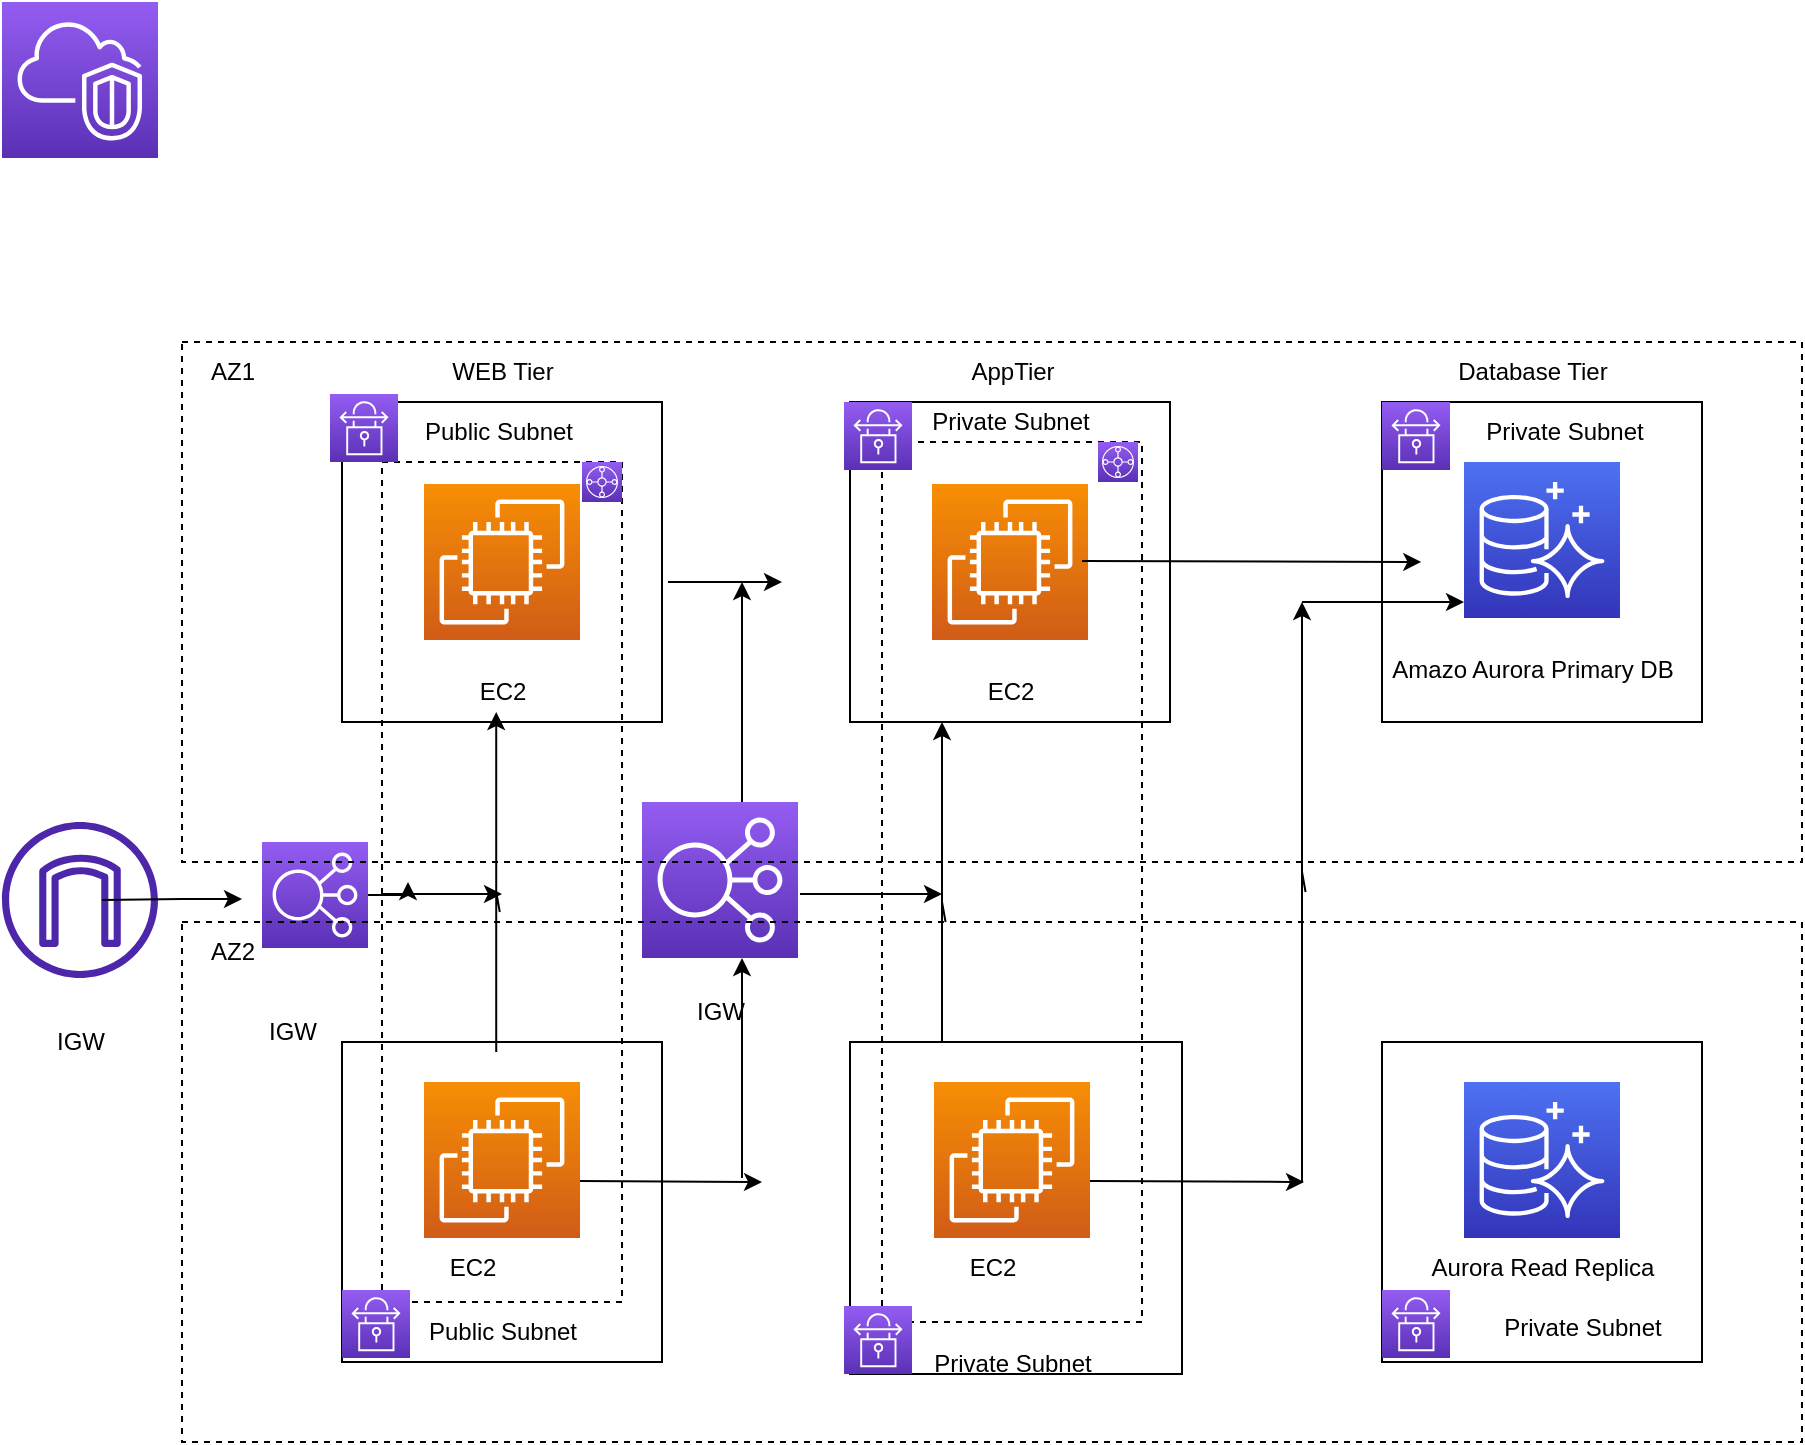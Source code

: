 <mxfile version="20.2.2" type="github">
  <diagram id="Ht1M8jgEwFfnCIfOTk4-" name="Page-1">
    <mxGraphModel dx="1865" dy="571" grid="1" gridSize="10" guides="1" tooltips="1" connect="1" arrows="1" fold="1" page="1" pageScale="1" pageWidth="827" pageHeight="1169" math="0" shadow="0">
      <root>
        <mxCell id="0" />
        <mxCell id="1" parent="0" />
        <mxCell id="QHP9NFOKvKiuDoM9Aw2J-1" value="" style="whiteSpace=wrap;html=1;aspect=fixed;fillColor=none;" vertex="1" parent="1">
          <mxGeometry x="80" y="560" width="160" height="160" as="geometry" />
        </mxCell>
        <mxCell id="QHP9NFOKvKiuDoM9Aw2J-2" value="" style="whiteSpace=wrap;html=1;aspect=fixed;fillColor=none;" vertex="1" parent="1">
          <mxGeometry x="80" y="880" width="160" height="160" as="geometry" />
        </mxCell>
        <mxCell id="QHP9NFOKvKiuDoM9Aw2J-3" value="" style="whiteSpace=wrap;html=1;aspect=fixed;fillColor=none;" vertex="1" parent="1">
          <mxGeometry x="334" y="560" width="160" height="160" as="geometry" />
        </mxCell>
        <mxCell id="QHP9NFOKvKiuDoM9Aw2J-4" value="" style="whiteSpace=wrap;html=1;aspect=fixed;fillColor=none;" vertex="1" parent="1">
          <mxGeometry x="334" y="880" width="166" height="166" as="geometry" />
        </mxCell>
        <mxCell id="QHP9NFOKvKiuDoM9Aw2J-5" value="" style="whiteSpace=wrap;html=1;aspect=fixed;fillColor=none;" vertex="1" parent="1">
          <mxGeometry x="600" y="560" width="160" height="160" as="geometry" />
        </mxCell>
        <mxCell id="QHP9NFOKvKiuDoM9Aw2J-6" value="" style="whiteSpace=wrap;html=1;aspect=fixed;fillColor=none;" vertex="1" parent="1">
          <mxGeometry x="600" y="880" width="160" height="160" as="geometry" />
        </mxCell>
        <mxCell id="QHP9NFOKvKiuDoM9Aw2J-7" value="" style="rounded=0;whiteSpace=wrap;html=1;fillColor=none;dashed=1;" vertex="1" parent="1">
          <mxGeometry x="100" y="590" width="120" height="420" as="geometry" />
        </mxCell>
        <mxCell id="QHP9NFOKvKiuDoM9Aw2J-8" value="" style="rounded=0;whiteSpace=wrap;html=1;fillColor=none;dashed=1;" vertex="1" parent="1">
          <mxGeometry x="350" y="580" width="130" height="440" as="geometry" />
        </mxCell>
        <mxCell id="QHP9NFOKvKiuDoM9Aw2J-9" value="" style="sketch=0;outlineConnect=0;fontColor=#232F3E;gradientColor=none;fillColor=#4D27AA;strokeColor=none;dashed=0;verticalLabelPosition=bottom;verticalAlign=top;align=center;html=1;fontSize=12;fontStyle=0;aspect=fixed;pointerEvents=1;shape=mxgraph.aws4.internet_gateway;" vertex="1" parent="1">
          <mxGeometry x="-90" y="770" width="78" height="78" as="geometry" />
        </mxCell>
        <mxCell id="QHP9NFOKvKiuDoM9Aw2J-13" value="" style="sketch=0;points=[[0,0,0],[0.25,0,0],[0.5,0,0],[0.75,0,0],[1,0,0],[0,1,0],[0.25,1,0],[0.5,1,0],[0.75,1,0],[1,1,0],[0,0.25,0],[0,0.5,0],[0,0.75,0],[1,0.25,0],[1,0.5,0],[1,0.75,0]];outlineConnect=0;fontColor=#232F3E;gradientColor=#945DF2;gradientDirection=north;fillColor=#5A30B5;strokeColor=#ffffff;dashed=0;verticalLabelPosition=bottom;verticalAlign=top;align=center;html=1;fontSize=12;fontStyle=0;aspect=fixed;shape=mxgraph.aws4.resourceIcon;resIcon=mxgraph.aws4.elastic_load_balancing;" vertex="1" parent="1">
          <mxGeometry x="230" y="760" width="78" height="78" as="geometry" />
        </mxCell>
        <mxCell id="QHP9NFOKvKiuDoM9Aw2J-25" style="edgeStyle=orthogonalEdgeStyle;rounded=0;orthogonalLoop=1;jettySize=auto;html=1;exitX=1;exitY=0.5;exitDx=0;exitDy=0;exitPerimeter=0;" edge="1" parent="1" source="QHP9NFOKvKiuDoM9Aw2J-14" target="QHP9NFOKvKiuDoM9Aw2J-7">
          <mxGeometry relative="1" as="geometry" />
        </mxCell>
        <mxCell id="QHP9NFOKvKiuDoM9Aw2J-14" value="" style="sketch=0;points=[[0,0,0],[0.25,0,0],[0.5,0,0],[0.75,0,0],[1,0,0],[0,1,0],[0.25,1,0],[0.5,1,0],[0.75,1,0],[1,1,0],[0,0.25,0],[0,0.5,0],[0,0.75,0],[1,0.25,0],[1,0.5,0],[1,0.75,0]];outlineConnect=0;fontColor=#232F3E;gradientColor=#945DF2;gradientDirection=north;fillColor=#5A30B5;strokeColor=#ffffff;dashed=0;verticalLabelPosition=bottom;verticalAlign=top;align=center;html=1;fontSize=12;fontStyle=0;aspect=fixed;shape=mxgraph.aws4.resourceIcon;resIcon=mxgraph.aws4.elastic_load_balancing;" vertex="1" parent="1">
          <mxGeometry x="40" y="780" width="53" height="53" as="geometry" />
        </mxCell>
        <mxCell id="QHP9NFOKvKiuDoM9Aw2J-15" value="" style="sketch=0;points=[[0,0,0],[0.25,0,0],[0.5,0,0],[0.75,0,0],[1,0,0],[0,1,0],[0.25,1,0],[0.5,1,0],[0.75,1,0],[1,1,0],[0,0.25,0],[0,0.5,0],[0,0.75,0],[1,0.25,0],[1,0.5,0],[1,0.75,0]];outlineConnect=0;fontColor=#232F3E;gradientColor=#F78E04;gradientDirection=north;fillColor=#D05C17;strokeColor=#ffffff;dashed=0;verticalLabelPosition=bottom;verticalAlign=top;align=center;html=1;fontSize=12;fontStyle=0;aspect=fixed;shape=mxgraph.aws4.resourceIcon;resIcon=mxgraph.aws4.ec2;" vertex="1" parent="1">
          <mxGeometry x="121" y="601" width="78" height="78" as="geometry" />
        </mxCell>
        <mxCell id="QHP9NFOKvKiuDoM9Aw2J-16" value="" style="sketch=0;points=[[0,0,0],[0.25,0,0],[0.5,0,0],[0.75,0,0],[1,0,0],[0,1,0],[0.25,1,0],[0.5,1,0],[0.75,1,0],[1,1,0],[0,0.25,0],[0,0.5,0],[0,0.75,0],[1,0.25,0],[1,0.5,0],[1,0.75,0]];outlineConnect=0;fontColor=#232F3E;gradientColor=#F78E04;gradientDirection=north;fillColor=#D05C17;strokeColor=#ffffff;dashed=0;verticalLabelPosition=bottom;verticalAlign=top;align=center;html=1;fontSize=12;fontStyle=0;aspect=fixed;shape=mxgraph.aws4.resourceIcon;resIcon=mxgraph.aws4.ec2;" vertex="1" parent="1">
          <mxGeometry x="121" y="900" width="78" height="78" as="geometry" />
        </mxCell>
        <mxCell id="QHP9NFOKvKiuDoM9Aw2J-17" value="" style="sketch=0;points=[[0,0,0],[0.25,0,0],[0.5,0,0],[0.75,0,0],[1,0,0],[0,1,0],[0.25,1,0],[0.5,1,0],[0.75,1,0],[1,1,0],[0,0.25,0],[0,0.5,0],[0,0.75,0],[1,0.25,0],[1,0.5,0],[1,0.75,0]];outlineConnect=0;fontColor=#232F3E;gradientColor=#F78E04;gradientDirection=north;fillColor=#D05C17;strokeColor=#ffffff;dashed=0;verticalLabelPosition=bottom;verticalAlign=top;align=center;html=1;fontSize=12;fontStyle=0;aspect=fixed;shape=mxgraph.aws4.resourceIcon;resIcon=mxgraph.aws4.ec2;" vertex="1" parent="1">
          <mxGeometry x="375" y="601" width="78" height="78" as="geometry" />
        </mxCell>
        <mxCell id="QHP9NFOKvKiuDoM9Aw2J-18" value="" style="sketch=0;points=[[0,0,0],[0.25,0,0],[0.5,0,0],[0.75,0,0],[1,0,0],[0,1,0],[0.25,1,0],[0.5,1,0],[0.75,1,0],[1,1,0],[0,0.25,0],[0,0.5,0],[0,0.75,0],[1,0.25,0],[1,0.5,0],[1,0.75,0]];outlineConnect=0;fontColor=#232F3E;gradientColor=#F78E04;gradientDirection=north;fillColor=#D05C17;strokeColor=#ffffff;dashed=0;verticalLabelPosition=bottom;verticalAlign=top;align=center;html=1;fontSize=12;fontStyle=0;aspect=fixed;shape=mxgraph.aws4.resourceIcon;resIcon=mxgraph.aws4.ec2;" vertex="1" parent="1">
          <mxGeometry x="376" y="900" width="78" height="78" as="geometry" />
        </mxCell>
        <mxCell id="QHP9NFOKvKiuDoM9Aw2J-19" value="" style="sketch=0;points=[[0,0,0],[0.25,0,0],[0.5,0,0],[0.75,0,0],[1,0,0],[0,1,0],[0.25,1,0],[0.5,1,0],[0.75,1,0],[1,1,0],[0,0.25,0],[0,0.5,0],[0,0.75,0],[1,0.25,0],[1,0.5,0],[1,0.75,0]];outlineConnect=0;fontColor=#232F3E;gradientColor=#4D72F3;gradientDirection=north;fillColor=#3334B9;strokeColor=#ffffff;dashed=0;verticalLabelPosition=bottom;verticalAlign=top;align=center;html=1;fontSize=12;fontStyle=0;aspect=fixed;shape=mxgraph.aws4.resourceIcon;resIcon=mxgraph.aws4.aurora;" vertex="1" parent="1">
          <mxGeometry x="641" y="590" width="78" height="78" as="geometry" />
        </mxCell>
        <mxCell id="QHP9NFOKvKiuDoM9Aw2J-20" value="" style="sketch=0;points=[[0,0,0],[0.25,0,0],[0.5,0,0],[0.75,0,0],[1,0,0],[0,1,0],[0.25,1,0],[0.5,1,0],[0.75,1,0],[1,1,0],[0,0.25,0],[0,0.5,0],[0,0.75,0],[1,0.25,0],[1,0.5,0],[1,0.75,0]];outlineConnect=0;fontColor=#232F3E;gradientColor=#4D72F3;gradientDirection=north;fillColor=#3334B9;strokeColor=#ffffff;dashed=0;verticalLabelPosition=bottom;verticalAlign=top;align=center;html=1;fontSize=12;fontStyle=0;aspect=fixed;shape=mxgraph.aws4.resourceIcon;resIcon=mxgraph.aws4.aurora;" vertex="1" parent="1">
          <mxGeometry x="641" y="900" width="78" height="78" as="geometry" />
        </mxCell>
        <mxCell id="QHP9NFOKvKiuDoM9Aw2J-21" value="" style="rounded=0;whiteSpace=wrap;html=1;dashed=1;fillColor=none;" vertex="1" parent="1">
          <mxGeometry y="820" width="810" height="260" as="geometry" />
        </mxCell>
        <mxCell id="QHP9NFOKvKiuDoM9Aw2J-22" value="" style="rounded=0;whiteSpace=wrap;html=1;dashed=1;fillColor=none;" vertex="1" parent="1">
          <mxGeometry y="530" width="810" height="260" as="geometry" />
        </mxCell>
        <mxCell id="QHP9NFOKvKiuDoM9Aw2J-23" value="" style="endArrow=classic;html=1;rounded=0;" edge="1" parent="1">
          <mxGeometry relative="1" as="geometry">
            <mxPoint x="-40" y="809" as="sourcePoint" />
            <mxPoint x="30" y="808.5" as="targetPoint" />
            <Array as="points">
              <mxPoint y="808.5" />
            </Array>
          </mxGeometry>
        </mxCell>
        <mxCell id="QHP9NFOKvKiuDoM9Aw2J-26" value="IGW" style="text;html=1;resizable=0;autosize=1;align=center;verticalAlign=middle;points=[];fillColor=none;strokeColor=none;rounded=0;dashed=1;" vertex="1" parent="1">
          <mxGeometry x="-76" y="865" width="50" height="30" as="geometry" />
        </mxCell>
        <mxCell id="QHP9NFOKvKiuDoM9Aw2J-28" value="IGW" style="text;html=1;resizable=0;autosize=1;align=center;verticalAlign=middle;points=[];fillColor=none;strokeColor=none;rounded=0;dashed=1;" vertex="1" parent="1">
          <mxGeometry x="30" y="860" width="50" height="30" as="geometry" />
        </mxCell>
        <mxCell id="QHP9NFOKvKiuDoM9Aw2J-29" value="IGW" style="text;html=1;resizable=0;autosize=1;align=center;verticalAlign=middle;points=[];fillColor=none;strokeColor=none;rounded=0;dashed=1;" vertex="1" parent="1">
          <mxGeometry x="244" y="850" width="50" height="30" as="geometry" />
        </mxCell>
        <mxCell id="QHP9NFOKvKiuDoM9Aw2J-30" value="EC2" style="text;html=1;resizable=0;autosize=1;align=center;verticalAlign=middle;points=[];fillColor=none;strokeColor=none;rounded=0;dashed=1;" vertex="1" parent="1">
          <mxGeometry x="135" y="690" width="50" height="30" as="geometry" />
        </mxCell>
        <mxCell id="QHP9NFOKvKiuDoM9Aw2J-31" value="EC2" style="text;html=1;resizable=0;autosize=1;align=center;verticalAlign=middle;points=[];fillColor=none;strokeColor=none;rounded=0;dashed=1;" vertex="1" parent="1">
          <mxGeometry x="120" y="978" width="50" height="30" as="geometry" />
        </mxCell>
        <mxCell id="QHP9NFOKvKiuDoM9Aw2J-35" value="EC2" style="text;html=1;resizable=0;autosize=1;align=center;verticalAlign=middle;points=[];fillColor=none;strokeColor=none;rounded=0;dashed=1;" vertex="1" parent="1">
          <mxGeometry x="389" y="690" width="50" height="30" as="geometry" />
        </mxCell>
        <mxCell id="QHP9NFOKvKiuDoM9Aw2J-36" value="EC2" style="text;html=1;resizable=0;autosize=1;align=center;verticalAlign=middle;points=[];fillColor=none;strokeColor=none;rounded=0;dashed=1;" vertex="1" parent="1">
          <mxGeometry x="380" y="978" width="50" height="30" as="geometry" />
        </mxCell>
        <mxCell id="QHP9NFOKvKiuDoM9Aw2J-37" value="Public Subnet" style="text;html=1;resizable=0;autosize=1;align=center;verticalAlign=middle;points=[];fillColor=none;strokeColor=none;rounded=0;dashed=1;" vertex="1" parent="1">
          <mxGeometry x="110" y="1010" width="100" height="30" as="geometry" />
        </mxCell>
        <mxCell id="QHP9NFOKvKiuDoM9Aw2J-39" value="Private Subnet" style="text;html=1;resizable=0;autosize=1;align=center;verticalAlign=middle;points=[];fillColor=none;strokeColor=none;rounded=0;dashed=1;" vertex="1" parent="1">
          <mxGeometry x="364" y="555" width="100" height="30" as="geometry" />
        </mxCell>
        <mxCell id="QHP9NFOKvKiuDoM9Aw2J-40" value="Public Subnet" style="text;html=1;resizable=0;autosize=1;align=center;verticalAlign=middle;points=[];fillColor=none;strokeColor=none;rounded=0;dashed=1;" vertex="1" parent="1">
          <mxGeometry x="108" y="560" width="100" height="30" as="geometry" />
        </mxCell>
        <mxCell id="QHP9NFOKvKiuDoM9Aw2J-41" value="Private Subnet" style="text;html=1;resizable=0;autosize=1;align=center;verticalAlign=middle;points=[];fillColor=none;strokeColor=none;rounded=0;dashed=1;" vertex="1" parent="1">
          <mxGeometry x="365" y="1026" width="100" height="30" as="geometry" />
        </mxCell>
        <mxCell id="QHP9NFOKvKiuDoM9Aw2J-42" value="Private Subnet" style="text;html=1;resizable=0;autosize=1;align=center;verticalAlign=middle;points=[];fillColor=none;strokeColor=none;rounded=0;dashed=1;" vertex="1" parent="1">
          <mxGeometry x="641" y="560" width="100" height="30" as="geometry" />
        </mxCell>
        <mxCell id="QHP9NFOKvKiuDoM9Aw2J-43" value="Private Subnet" style="text;html=1;resizable=0;autosize=1;align=center;verticalAlign=middle;points=[];fillColor=none;strokeColor=none;rounded=0;dashed=1;" vertex="1" parent="1">
          <mxGeometry x="650" y="1008" width="100" height="30" as="geometry" />
        </mxCell>
        <mxCell id="QHP9NFOKvKiuDoM9Aw2J-44" value="" style="sketch=0;points=[[0,0,0],[0.25,0,0],[0.5,0,0],[0.75,0,0],[1,0,0],[0,1,0],[0.25,1,0],[0.5,1,0],[0.75,1,0],[1,1,0],[0,0.25,0],[0,0.5,0],[0,0.75,0],[1,0.25,0],[1,0.5,0],[1,0.75,0]];outlineConnect=0;fontColor=#232F3E;gradientColor=#945DF2;gradientDirection=north;fillColor=#5A30B5;strokeColor=#ffffff;dashed=0;verticalLabelPosition=bottom;verticalAlign=top;align=center;html=1;fontSize=12;fontStyle=0;aspect=fixed;shape=mxgraph.aws4.resourceIcon;resIcon=mxgraph.aws4.site_to_site_vpn;" vertex="1" parent="1">
          <mxGeometry x="74" y="556" width="34" height="34" as="geometry" />
        </mxCell>
        <mxCell id="QHP9NFOKvKiuDoM9Aw2J-45" value="" style="sketch=0;points=[[0,0,0],[0.25,0,0],[0.5,0,0],[0.75,0,0],[1,0,0],[0,1,0],[0.25,1,0],[0.5,1,0],[0.75,1,0],[1,1,0],[0,0.25,0],[0,0.5,0],[0,0.75,0],[1,0.25,0],[1,0.5,0],[1,0.75,0]];outlineConnect=0;fontColor=#232F3E;gradientColor=#945DF2;gradientDirection=north;fillColor=#5A30B5;strokeColor=#ffffff;dashed=0;verticalLabelPosition=bottom;verticalAlign=top;align=center;html=1;fontSize=12;fontStyle=0;aspect=fixed;shape=mxgraph.aws4.resourceIcon;resIcon=mxgraph.aws4.site_to_site_vpn;" vertex="1" parent="1">
          <mxGeometry x="80" y="1004" width="34" height="34" as="geometry" />
        </mxCell>
        <mxCell id="QHP9NFOKvKiuDoM9Aw2J-46" value="" style="sketch=0;points=[[0,0,0],[0.25,0,0],[0.5,0,0],[0.75,0,0],[1,0,0],[0,1,0],[0.25,1,0],[0.5,1,0],[0.75,1,0],[1,1,0],[0,0.25,0],[0,0.5,0],[0,0.75,0],[1,0.25,0],[1,0.5,0],[1,0.75,0]];outlineConnect=0;fontColor=#232F3E;gradientColor=#945DF2;gradientDirection=north;fillColor=#5A30B5;strokeColor=#ffffff;dashed=0;verticalLabelPosition=bottom;verticalAlign=top;align=center;html=1;fontSize=12;fontStyle=0;aspect=fixed;shape=mxgraph.aws4.resourceIcon;resIcon=mxgraph.aws4.site_to_site_vpn;" vertex="1" parent="1">
          <mxGeometry x="331" y="560" width="34" height="34" as="geometry" />
        </mxCell>
        <mxCell id="QHP9NFOKvKiuDoM9Aw2J-49" value="" style="sketch=0;points=[[0,0,0],[0.25,0,0],[0.5,0,0],[0.75,0,0],[1,0,0],[0,1,0],[0.25,1,0],[0.5,1,0],[0.75,1,0],[1,1,0],[0,0.25,0],[0,0.5,0],[0,0.75,0],[1,0.25,0],[1,0.5,0],[1,0.75,0]];outlineConnect=0;fontColor=#232F3E;gradientColor=#945DF2;gradientDirection=north;fillColor=#5A30B5;strokeColor=#ffffff;dashed=0;verticalLabelPosition=bottom;verticalAlign=top;align=center;html=1;fontSize=12;fontStyle=0;aspect=fixed;shape=mxgraph.aws4.resourceIcon;resIcon=mxgraph.aws4.site_to_site_vpn;" vertex="1" parent="1">
          <mxGeometry x="331" y="1012" width="34" height="34" as="geometry" />
        </mxCell>
        <mxCell id="QHP9NFOKvKiuDoM9Aw2J-50" value="" style="sketch=0;points=[[0,0,0],[0.25,0,0],[0.5,0,0],[0.75,0,0],[1,0,0],[0,1,0],[0.25,1,0],[0.5,1,0],[0.75,1,0],[1,1,0],[0,0.25,0],[0,0.5,0],[0,0.75,0],[1,0.25,0],[1,0.5,0],[1,0.75,0]];outlineConnect=0;fontColor=#232F3E;gradientColor=#945DF2;gradientDirection=north;fillColor=#5A30B5;strokeColor=#ffffff;dashed=0;verticalLabelPosition=bottom;verticalAlign=top;align=center;html=1;fontSize=12;fontStyle=0;aspect=fixed;shape=mxgraph.aws4.resourceIcon;resIcon=mxgraph.aws4.site_to_site_vpn;" vertex="1" parent="1">
          <mxGeometry x="600" y="560" width="34" height="34" as="geometry" />
        </mxCell>
        <mxCell id="QHP9NFOKvKiuDoM9Aw2J-51" value="" style="sketch=0;points=[[0,0,0],[0.25,0,0],[0.5,0,0],[0.75,0,0],[1,0,0],[0,1,0],[0.25,1,0],[0.5,1,0],[0.75,1,0],[1,1,0],[0,0.25,0],[0,0.5,0],[0,0.75,0],[1,0.25,0],[1,0.5,0],[1,0.75,0]];outlineConnect=0;fontColor=#232F3E;gradientColor=#945DF2;gradientDirection=north;fillColor=#5A30B5;strokeColor=#ffffff;dashed=0;verticalLabelPosition=bottom;verticalAlign=top;align=center;html=1;fontSize=12;fontStyle=0;aspect=fixed;shape=mxgraph.aws4.resourceIcon;resIcon=mxgraph.aws4.site_to_site_vpn;" vertex="1" parent="1">
          <mxGeometry x="600" y="1004" width="34" height="34" as="geometry" />
        </mxCell>
        <mxCell id="QHP9NFOKvKiuDoM9Aw2J-54" value="" style="sketch=0;points=[[0,0,0],[0.25,0,0],[0.5,0,0],[0.75,0,0],[1,0,0],[0,1,0],[0.25,1,0],[0.5,1,0],[0.75,1,0],[1,1,0],[0,0.25,0],[0,0.5,0],[0,0.75,0],[1,0.25,0],[1,0.5,0],[1,0.75,0]];outlineConnect=0;fontColor=#232F3E;gradientColor=#945DF2;gradientDirection=north;fillColor=#5A30B5;strokeColor=#ffffff;dashed=0;verticalLabelPosition=bottom;verticalAlign=top;align=center;html=1;fontSize=12;fontStyle=0;aspect=fixed;shape=mxgraph.aws4.resourceIcon;resIcon=mxgraph.aws4.transit_gateway;" vertex="1" parent="1">
          <mxGeometry x="458" y="580" width="20" height="20" as="geometry" />
        </mxCell>
        <mxCell id="QHP9NFOKvKiuDoM9Aw2J-55" value="" style="sketch=0;points=[[0,0,0],[0.25,0,0],[0.5,0,0],[0.75,0,0],[1,0,0],[0,1,0],[0.25,1,0],[0.5,1,0],[0.75,1,0],[1,1,0],[0,0.25,0],[0,0.5,0],[0,0.75,0],[1,0.25,0],[1,0.5,0],[1,0.75,0]];outlineConnect=0;fontColor=#232F3E;gradientColor=#945DF2;gradientDirection=north;fillColor=#5A30B5;strokeColor=#ffffff;dashed=0;verticalLabelPosition=bottom;verticalAlign=top;align=center;html=1;fontSize=12;fontStyle=0;aspect=fixed;shape=mxgraph.aws4.resourceIcon;resIcon=mxgraph.aws4.transit_gateway;" vertex="1" parent="1">
          <mxGeometry x="200" y="590" width="20" height="20" as="geometry" />
        </mxCell>
        <mxCell id="QHP9NFOKvKiuDoM9Aw2J-56" value="Amazo Aurora Primary DB" style="text;html=1;resizable=0;autosize=1;align=center;verticalAlign=middle;points=[];fillColor=none;strokeColor=none;rounded=0;dashed=1;" vertex="1" parent="1">
          <mxGeometry x="595" y="679" width="160" height="30" as="geometry" />
        </mxCell>
        <mxCell id="QHP9NFOKvKiuDoM9Aw2J-57" value="Aurora Read Replica" style="text;html=1;resizable=0;autosize=1;align=center;verticalAlign=middle;points=[];fillColor=none;strokeColor=none;rounded=0;dashed=1;" vertex="1" parent="1">
          <mxGeometry x="615" y="978" width="130" height="30" as="geometry" />
        </mxCell>
        <mxCell id="QHP9NFOKvKiuDoM9Aw2J-58" value="AZ1" style="text;html=1;resizable=0;autosize=1;align=center;verticalAlign=middle;points=[];fillColor=none;strokeColor=none;rounded=0;dashed=1;" vertex="1" parent="1">
          <mxGeometry y="530" width="50" height="30" as="geometry" />
        </mxCell>
        <mxCell id="QHP9NFOKvKiuDoM9Aw2J-59" value="AZ2" style="text;html=1;resizable=0;autosize=1;align=center;verticalAlign=middle;points=[];fillColor=none;strokeColor=none;rounded=0;dashed=1;" vertex="1" parent="1">
          <mxGeometry y="820" width="50" height="30" as="geometry" />
        </mxCell>
        <mxCell id="QHP9NFOKvKiuDoM9Aw2J-60" value="WEB Tier" style="text;html=1;resizable=0;autosize=1;align=center;verticalAlign=middle;points=[];fillColor=none;strokeColor=none;rounded=0;dashed=1;" vertex="1" parent="1">
          <mxGeometry x="125" y="530" width="70" height="30" as="geometry" />
        </mxCell>
        <mxCell id="QHP9NFOKvKiuDoM9Aw2J-61" value="AppTier" style="text;html=1;resizable=0;autosize=1;align=center;verticalAlign=middle;points=[];fillColor=none;strokeColor=none;rounded=0;dashed=1;" vertex="1" parent="1">
          <mxGeometry x="380" y="530" width="70" height="30" as="geometry" />
        </mxCell>
        <mxCell id="QHP9NFOKvKiuDoM9Aw2J-62" value="Database Tier" style="text;html=1;resizable=0;autosize=1;align=center;verticalAlign=middle;points=[];fillColor=none;strokeColor=none;rounded=0;dashed=1;" vertex="1" parent="1">
          <mxGeometry x="625" y="530" width="100" height="30" as="geometry" />
        </mxCell>
        <mxCell id="QHP9NFOKvKiuDoM9Aw2J-63" value="" style="endArrow=classic;html=1;rounded=0;" edge="1" parent="1">
          <mxGeometry width="50" height="50" relative="1" as="geometry">
            <mxPoint x="100" y="806" as="sourcePoint" />
            <mxPoint x="160" y="806" as="targetPoint" />
            <Array as="points" />
          </mxGeometry>
        </mxCell>
        <mxCell id="QHP9NFOKvKiuDoM9Aw2J-64" value="" style="endArrow=classic;html=1;rounded=0;" edge="1" parent="1">
          <mxGeometry width="50" height="50" relative="1" as="geometry">
            <mxPoint x="309" y="806" as="sourcePoint" />
            <mxPoint x="380" y="806" as="targetPoint" />
            <Array as="points" />
          </mxGeometry>
        </mxCell>
        <mxCell id="QHP9NFOKvKiuDoM9Aw2J-65" value="" style="endArrow=classic;html=1;rounded=0;" edge="1" parent="1">
          <mxGeometry width="50" height="50" relative="1" as="geometry">
            <mxPoint x="199" y="949.5" as="sourcePoint" />
            <mxPoint x="290" y="950" as="targetPoint" />
            <Array as="points" />
          </mxGeometry>
        </mxCell>
        <mxCell id="QHP9NFOKvKiuDoM9Aw2J-66" value="" style="endArrow=classic;html=1;rounded=0;" edge="1" parent="1">
          <mxGeometry width="50" height="50" relative="1" as="geometry">
            <mxPoint x="454" y="949.5" as="sourcePoint" />
            <mxPoint x="561" y="950" as="targetPoint" />
            <Array as="points" />
          </mxGeometry>
        </mxCell>
        <mxCell id="QHP9NFOKvKiuDoM9Aw2J-67" value="" style="endArrow=classic;html=1;rounded=0;entryX=0.765;entryY=0.423;entryDx=0;entryDy=0;entryPerimeter=0;" edge="1" parent="1" target="QHP9NFOKvKiuDoM9Aw2J-22">
          <mxGeometry width="50" height="50" relative="1" as="geometry">
            <mxPoint x="450" y="639.5" as="sourcePoint" />
            <mxPoint x="570" y="640" as="targetPoint" />
            <Array as="points" />
          </mxGeometry>
        </mxCell>
        <mxCell id="QHP9NFOKvKiuDoM9Aw2J-68" value="" style="endArrow=classic;html=1;rounded=0;" edge="1" parent="1">
          <mxGeometry width="50" height="50" relative="1" as="geometry">
            <mxPoint x="560" y="660" as="sourcePoint" />
            <mxPoint x="641" y="660" as="targetPoint" />
            <Array as="points" />
          </mxGeometry>
        </mxCell>
        <mxCell id="QHP9NFOKvKiuDoM9Aw2J-69" value="" style="endArrow=classic;html=1;rounded=0;" edge="1" parent="1">
          <mxGeometry width="50" height="50" relative="1" as="geometry">
            <mxPoint x="243" y="650" as="sourcePoint" />
            <mxPoint x="300" y="650" as="targetPoint" />
            <Array as="points" />
          </mxGeometry>
        </mxCell>
        <mxCell id="QHP9NFOKvKiuDoM9Aw2J-74" value="" style="endArrow=classic;html=1;rounded=0;" edge="1" parent="1" source="QHP9NFOKvKiuDoM9Aw2J-21">
          <mxGeometry width="50" height="50" relative="1" as="geometry">
            <mxPoint x="380" y="820" as="sourcePoint" />
            <mxPoint x="380" y="720" as="targetPoint" />
            <Array as="points">
              <mxPoint x="380" y="810" />
              <mxPoint x="380" y="880" />
            </Array>
          </mxGeometry>
        </mxCell>
        <mxCell id="QHP9NFOKvKiuDoM9Aw2J-75" value="" style="endArrow=classic;html=1;rounded=0;" edge="1" parent="1">
          <mxGeometry width="50" height="50" relative="1" as="geometry">
            <mxPoint x="158.896" y="815" as="sourcePoint" />
            <mxPoint x="157.11" y="715" as="targetPoint" />
            <Array as="points">
              <mxPoint x="157.11" y="805" />
              <mxPoint x="157.11" y="885" />
            </Array>
          </mxGeometry>
        </mxCell>
        <mxCell id="QHP9NFOKvKiuDoM9Aw2J-77" value="" style="endArrow=classic;html=1;rounded=0;" edge="1" parent="1">
          <mxGeometry width="50" height="50" relative="1" as="geometry">
            <mxPoint x="280" y="760" as="sourcePoint" />
            <mxPoint x="280" y="650" as="targetPoint" />
            <Array as="points">
              <mxPoint x="280" y="740" />
              <mxPoint x="280" y="700" />
            </Array>
          </mxGeometry>
        </mxCell>
        <mxCell id="QHP9NFOKvKiuDoM9Aw2J-78" value="" style="endArrow=classic;html=1;rounded=0;" edge="1" parent="1">
          <mxGeometry width="50" height="50" relative="1" as="geometry">
            <mxPoint x="280" y="948" as="sourcePoint" />
            <mxPoint x="280" y="838" as="targetPoint" />
            <Array as="points">
              <mxPoint x="280" y="928" />
              <mxPoint x="280" y="888" />
            </Array>
          </mxGeometry>
        </mxCell>
        <mxCell id="QHP9NFOKvKiuDoM9Aw2J-79" value="" style="endArrow=classic;html=1;rounded=0;" edge="1" parent="1">
          <mxGeometry width="50" height="50" relative="1" as="geometry">
            <mxPoint x="561.786" y="805" as="sourcePoint" />
            <mxPoint x="560" y="660" as="targetPoint" />
            <Array as="points">
              <mxPoint x="560" y="795" />
              <mxPoint x="560" y="950" />
            </Array>
          </mxGeometry>
        </mxCell>
        <mxCell id="QHP9NFOKvKiuDoM9Aw2J-80" value="" style="sketch=0;points=[[0,0,0],[0.25,0,0],[0.5,0,0],[0.75,0,0],[1,0,0],[0,1,0],[0.25,1,0],[0.5,1,0],[0.75,1,0],[1,1,0],[0,0.25,0],[0,0.5,0],[0,0.75,0],[1,0.25,0],[1,0.5,0],[1,0.75,0]];outlineConnect=0;fontColor=#232F3E;gradientColor=#945DF2;gradientDirection=north;fillColor=#5A30B5;strokeColor=#ffffff;dashed=0;verticalLabelPosition=bottom;verticalAlign=top;align=center;html=1;fontSize=12;fontStyle=0;aspect=fixed;shape=mxgraph.aws4.resourceIcon;resIcon=mxgraph.aws4.vpc;" vertex="1" parent="1">
          <mxGeometry x="-90" y="360" width="78" height="78" as="geometry" />
        </mxCell>
      </root>
    </mxGraphModel>
  </diagram>
</mxfile>
